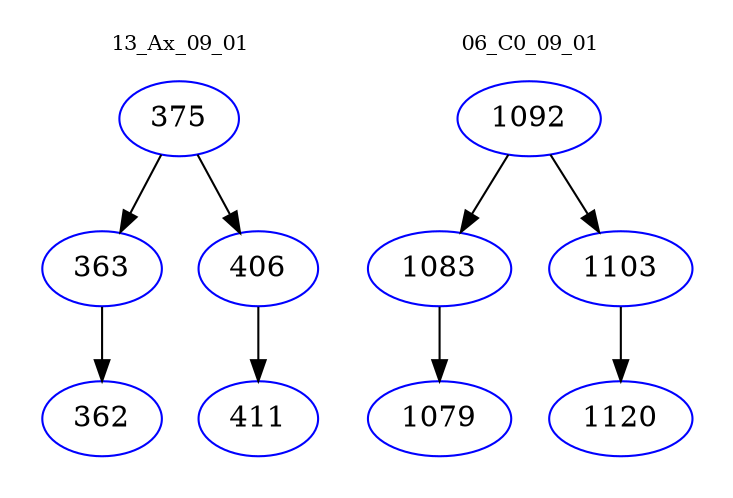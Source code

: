 digraph{
subgraph cluster_0 {
color = white
label = "13_Ax_09_01";
fontsize=10;
T0_375 [label="375", color="blue"]
T0_375 -> T0_363 [color="black"]
T0_363 [label="363", color="blue"]
T0_363 -> T0_362 [color="black"]
T0_362 [label="362", color="blue"]
T0_375 -> T0_406 [color="black"]
T0_406 [label="406", color="blue"]
T0_406 -> T0_411 [color="black"]
T0_411 [label="411", color="blue"]
}
subgraph cluster_1 {
color = white
label = "06_C0_09_01";
fontsize=10;
T1_1092 [label="1092", color="blue"]
T1_1092 -> T1_1083 [color="black"]
T1_1083 [label="1083", color="blue"]
T1_1083 -> T1_1079 [color="black"]
T1_1079 [label="1079", color="blue"]
T1_1092 -> T1_1103 [color="black"]
T1_1103 [label="1103", color="blue"]
T1_1103 -> T1_1120 [color="black"]
T1_1120 [label="1120", color="blue"]
}
}
